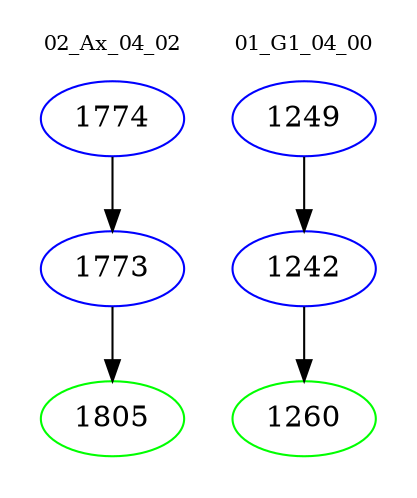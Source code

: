 digraph{
subgraph cluster_0 {
color = white
label = "02_Ax_04_02";
fontsize=10;
T0_1774 [label="1774", color="blue"]
T0_1774 -> T0_1773 [color="black"]
T0_1773 [label="1773", color="blue"]
T0_1773 -> T0_1805 [color="black"]
T0_1805 [label="1805", color="green"]
}
subgraph cluster_1 {
color = white
label = "01_G1_04_00";
fontsize=10;
T1_1249 [label="1249", color="blue"]
T1_1249 -> T1_1242 [color="black"]
T1_1242 [label="1242", color="blue"]
T1_1242 -> T1_1260 [color="black"]
T1_1260 [label="1260", color="green"]
}
}
